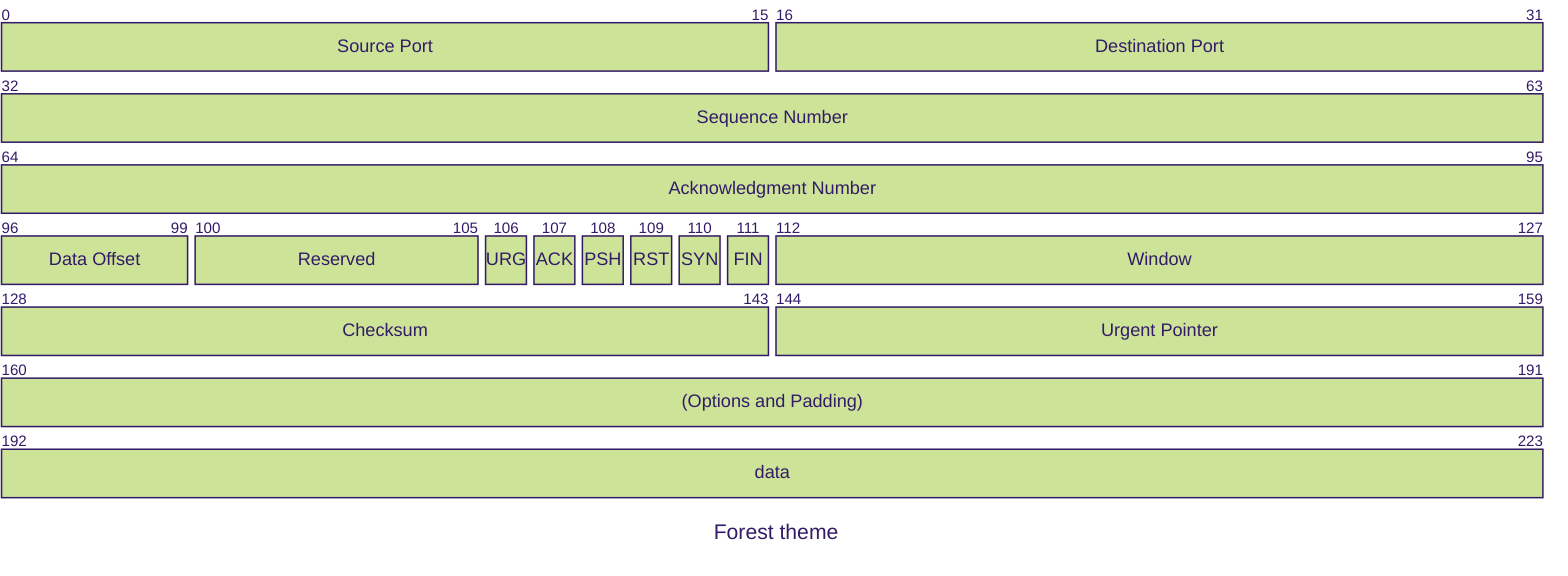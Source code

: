 ---
config:
  theme: forest
---
packet
  title Forest theme
  0-15: "Source Port"
  16-31: "Destination Port"
  32-63: "Sequence Number"
  64-95: "Acknowledgment Number"
  96-99: "Data Offset"
  100-105: "Reserved"
  106: "URG"
  107: "ACK"
  108: "PSH"
  109: "RST"
  110: "SYN"
  111: "FIN"
  112-127: "Window"
  128-143: "Checksum"
  144-159: "Urgent Pointer"
  160-191: "(Options and Padding)"
  192-223: "data"